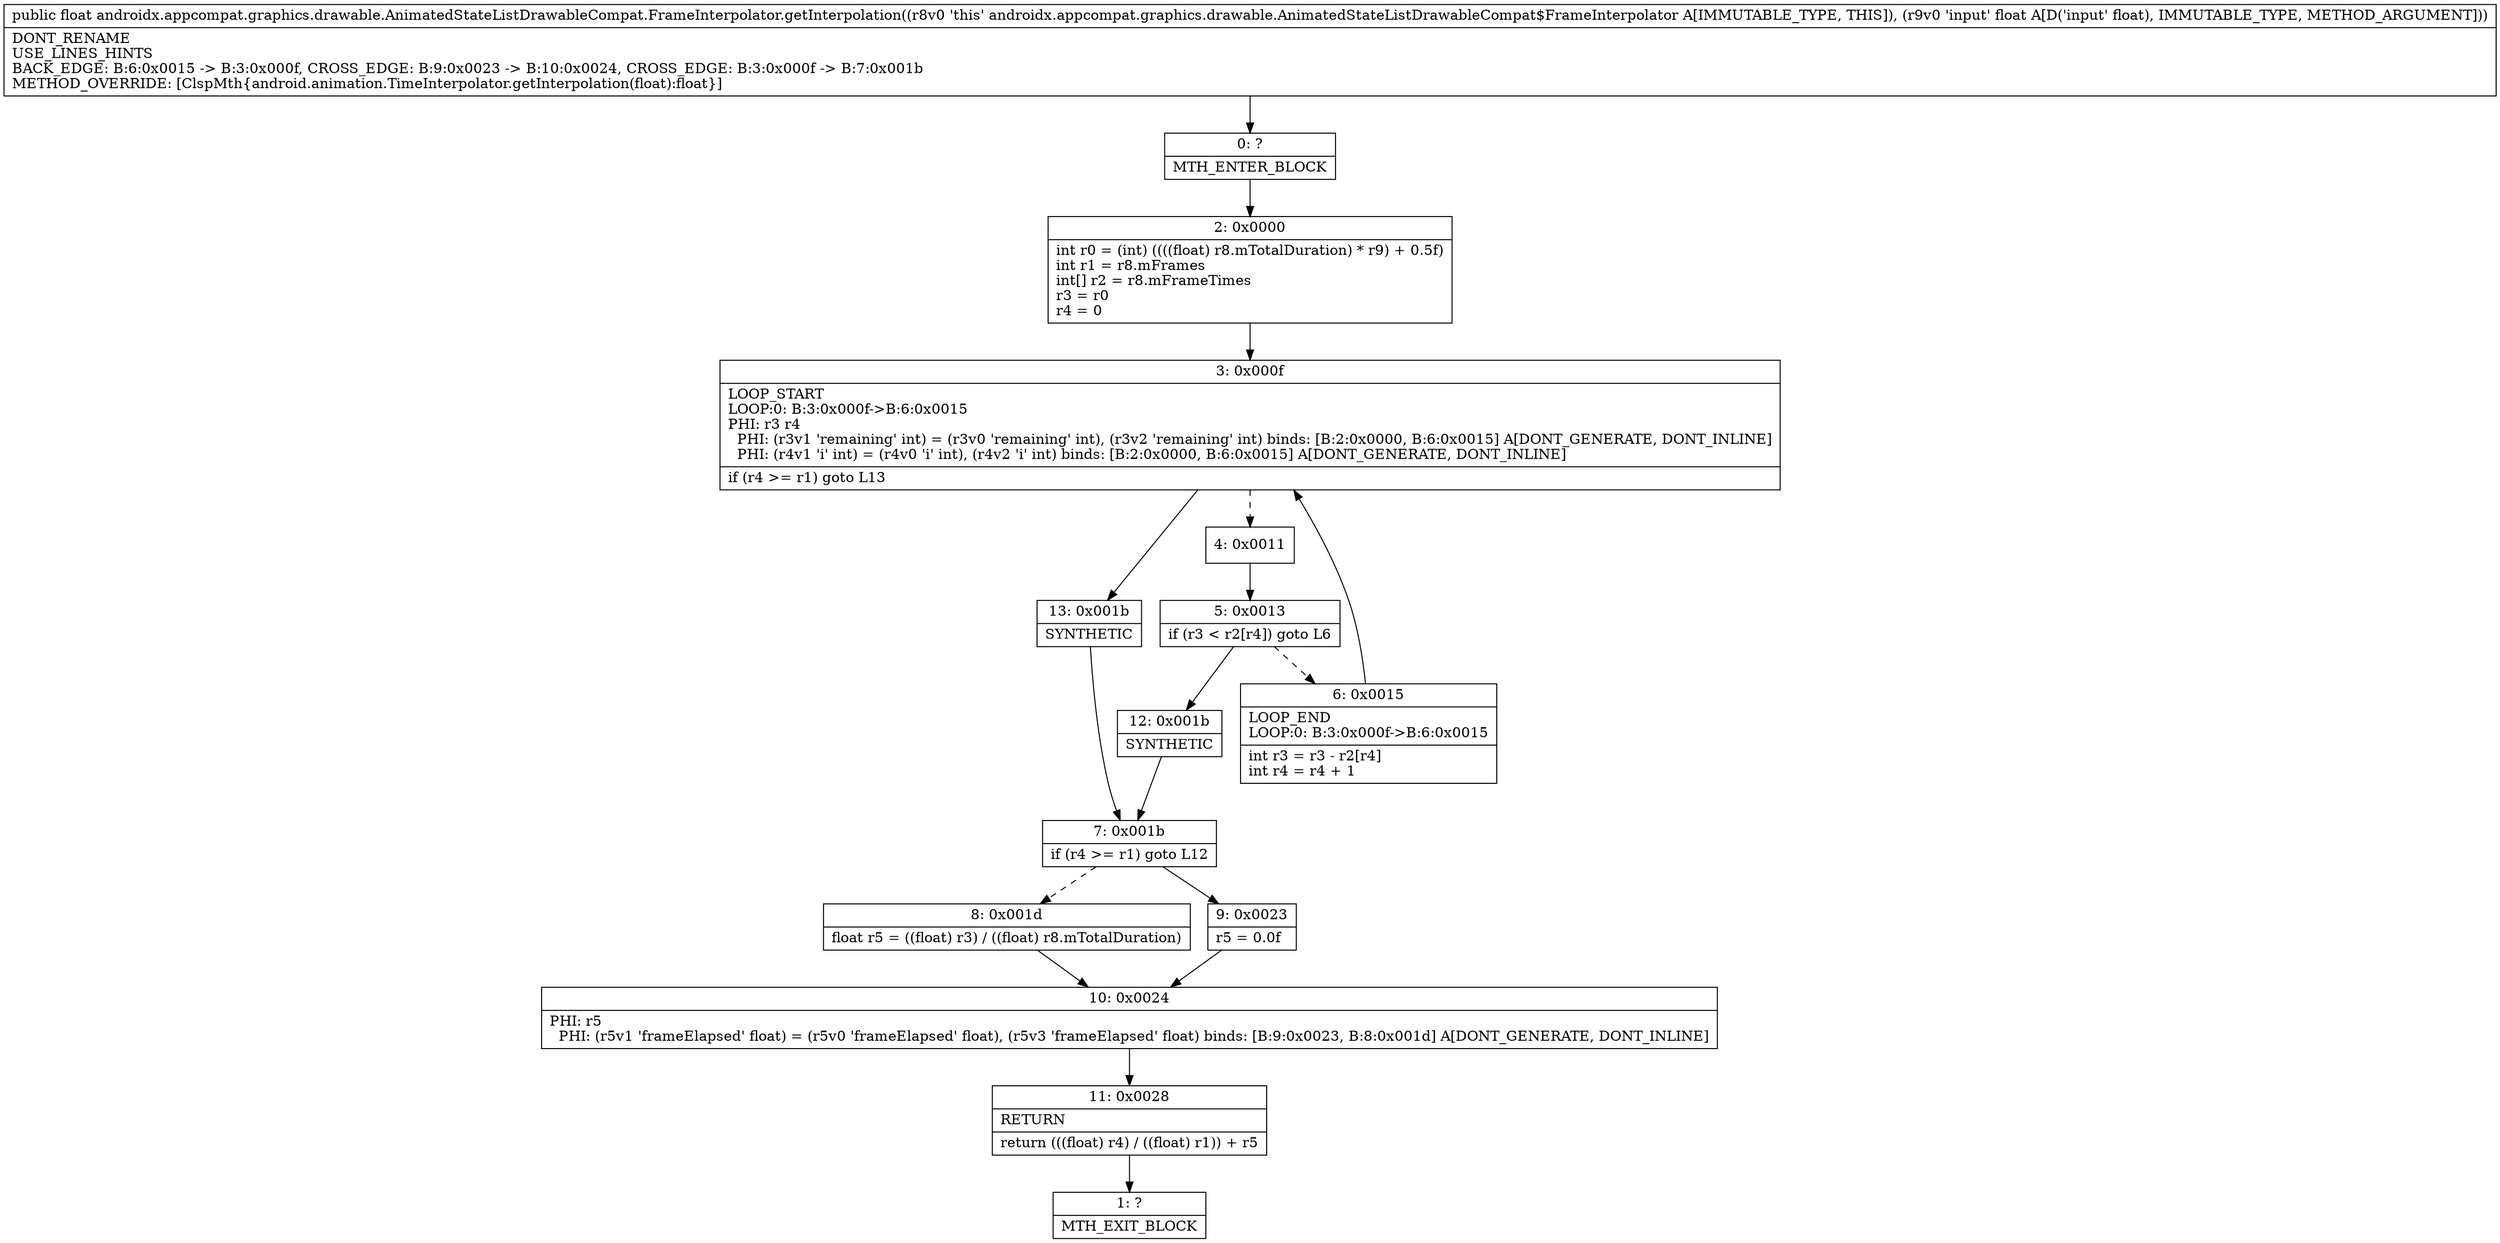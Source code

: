 digraph "CFG forandroidx.appcompat.graphics.drawable.AnimatedStateListDrawableCompat.FrameInterpolator.getInterpolation(F)F" {
Node_0 [shape=record,label="{0\:\ ?|MTH_ENTER_BLOCK\l}"];
Node_2 [shape=record,label="{2\:\ 0x0000|int r0 = (int) ((((float) r8.mTotalDuration) * r9) + 0.5f)\lint r1 = r8.mFrames\lint[] r2 = r8.mFrameTimes\lr3 = r0\lr4 = 0\l}"];
Node_3 [shape=record,label="{3\:\ 0x000f|LOOP_START\lLOOP:0: B:3:0x000f\-\>B:6:0x0015\lPHI: r3 r4 \l  PHI: (r3v1 'remaining' int) = (r3v0 'remaining' int), (r3v2 'remaining' int) binds: [B:2:0x0000, B:6:0x0015] A[DONT_GENERATE, DONT_INLINE]\l  PHI: (r4v1 'i' int) = (r4v0 'i' int), (r4v2 'i' int) binds: [B:2:0x0000, B:6:0x0015] A[DONT_GENERATE, DONT_INLINE]\l|if (r4 \>= r1) goto L13\l}"];
Node_4 [shape=record,label="{4\:\ 0x0011}"];
Node_5 [shape=record,label="{5\:\ 0x0013|if (r3 \< r2[r4]) goto L6\l}"];
Node_6 [shape=record,label="{6\:\ 0x0015|LOOP_END\lLOOP:0: B:3:0x000f\-\>B:6:0x0015\l|int r3 = r3 \- r2[r4]\lint r4 = r4 + 1\l}"];
Node_12 [shape=record,label="{12\:\ 0x001b|SYNTHETIC\l}"];
Node_7 [shape=record,label="{7\:\ 0x001b|if (r4 \>= r1) goto L12\l}"];
Node_8 [shape=record,label="{8\:\ 0x001d|float r5 = ((float) r3) \/ ((float) r8.mTotalDuration)\l}"];
Node_10 [shape=record,label="{10\:\ 0x0024|PHI: r5 \l  PHI: (r5v1 'frameElapsed' float) = (r5v0 'frameElapsed' float), (r5v3 'frameElapsed' float) binds: [B:9:0x0023, B:8:0x001d] A[DONT_GENERATE, DONT_INLINE]\l}"];
Node_11 [shape=record,label="{11\:\ 0x0028|RETURN\l|return (((float) r4) \/ ((float) r1)) + r5\l}"];
Node_1 [shape=record,label="{1\:\ ?|MTH_EXIT_BLOCK\l}"];
Node_9 [shape=record,label="{9\:\ 0x0023|r5 = 0.0f\l}"];
Node_13 [shape=record,label="{13\:\ 0x001b|SYNTHETIC\l}"];
MethodNode[shape=record,label="{public float androidx.appcompat.graphics.drawable.AnimatedStateListDrawableCompat.FrameInterpolator.getInterpolation((r8v0 'this' androidx.appcompat.graphics.drawable.AnimatedStateListDrawableCompat$FrameInterpolator A[IMMUTABLE_TYPE, THIS]), (r9v0 'input' float A[D('input' float), IMMUTABLE_TYPE, METHOD_ARGUMENT]))  | DONT_RENAME\lUSE_LINES_HINTS\lBACK_EDGE: B:6:0x0015 \-\> B:3:0x000f, CROSS_EDGE: B:9:0x0023 \-\> B:10:0x0024, CROSS_EDGE: B:3:0x000f \-\> B:7:0x001b\lMETHOD_OVERRIDE: [ClspMth\{android.animation.TimeInterpolator.getInterpolation(float):float\}]\l}"];
MethodNode -> Node_0;Node_0 -> Node_2;
Node_2 -> Node_3;
Node_3 -> Node_4[style=dashed];
Node_3 -> Node_13;
Node_4 -> Node_5;
Node_5 -> Node_6[style=dashed];
Node_5 -> Node_12;
Node_6 -> Node_3;
Node_12 -> Node_7;
Node_7 -> Node_8[style=dashed];
Node_7 -> Node_9;
Node_8 -> Node_10;
Node_10 -> Node_11;
Node_11 -> Node_1;
Node_9 -> Node_10;
Node_13 -> Node_7;
}

